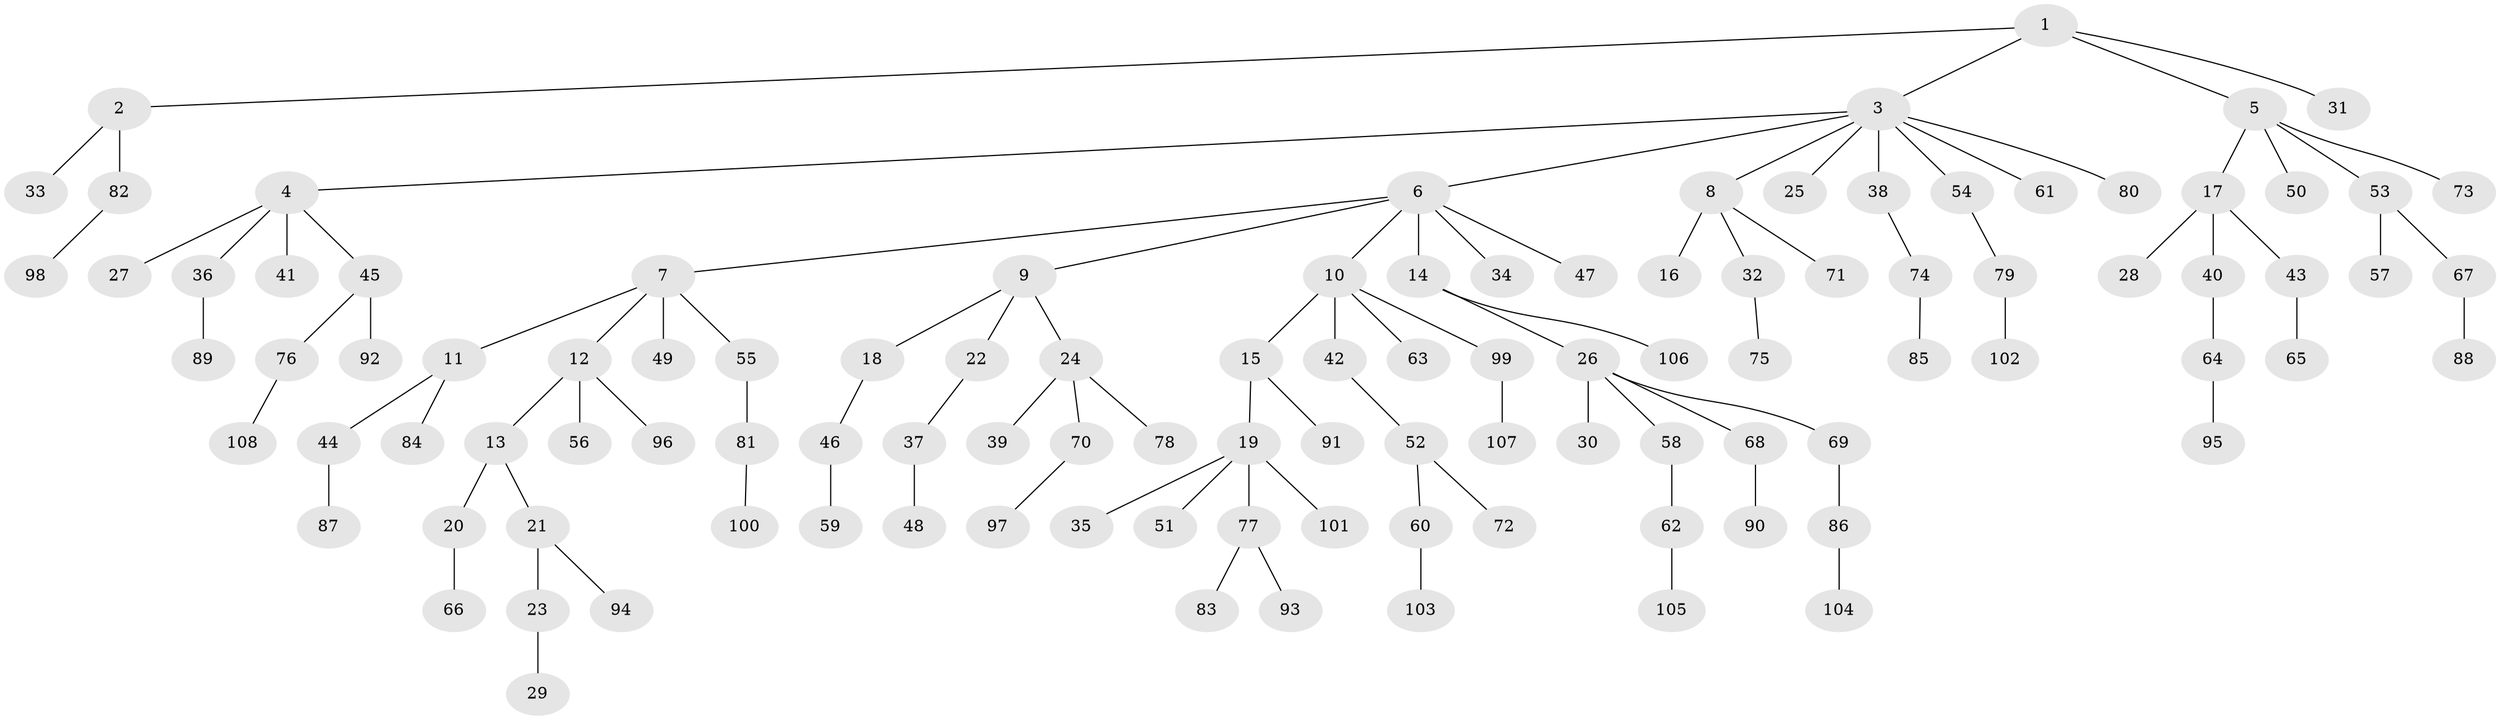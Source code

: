 // coarse degree distribution, {7: 0.0136986301369863, 2: 0.1780821917808219, 14: 0.0136986301369863, 4: 0.0684931506849315, 6: 0.0273972602739726, 3: 0.0684931506849315, 5: 0.0136986301369863, 1: 0.6164383561643836}
// Generated by graph-tools (version 1.1) at 2025/24/03/03/25 07:24:09]
// undirected, 108 vertices, 107 edges
graph export_dot {
graph [start="1"]
  node [color=gray90,style=filled];
  1;
  2;
  3;
  4;
  5;
  6;
  7;
  8;
  9;
  10;
  11;
  12;
  13;
  14;
  15;
  16;
  17;
  18;
  19;
  20;
  21;
  22;
  23;
  24;
  25;
  26;
  27;
  28;
  29;
  30;
  31;
  32;
  33;
  34;
  35;
  36;
  37;
  38;
  39;
  40;
  41;
  42;
  43;
  44;
  45;
  46;
  47;
  48;
  49;
  50;
  51;
  52;
  53;
  54;
  55;
  56;
  57;
  58;
  59;
  60;
  61;
  62;
  63;
  64;
  65;
  66;
  67;
  68;
  69;
  70;
  71;
  72;
  73;
  74;
  75;
  76;
  77;
  78;
  79;
  80;
  81;
  82;
  83;
  84;
  85;
  86;
  87;
  88;
  89;
  90;
  91;
  92;
  93;
  94;
  95;
  96;
  97;
  98;
  99;
  100;
  101;
  102;
  103;
  104;
  105;
  106;
  107;
  108;
  1 -- 2;
  1 -- 3;
  1 -- 5;
  1 -- 31;
  2 -- 33;
  2 -- 82;
  3 -- 4;
  3 -- 6;
  3 -- 8;
  3 -- 25;
  3 -- 38;
  3 -- 54;
  3 -- 61;
  3 -- 80;
  4 -- 27;
  4 -- 36;
  4 -- 41;
  4 -- 45;
  5 -- 17;
  5 -- 50;
  5 -- 53;
  5 -- 73;
  6 -- 7;
  6 -- 9;
  6 -- 10;
  6 -- 14;
  6 -- 34;
  6 -- 47;
  7 -- 11;
  7 -- 12;
  7 -- 49;
  7 -- 55;
  8 -- 16;
  8 -- 32;
  8 -- 71;
  9 -- 18;
  9 -- 22;
  9 -- 24;
  10 -- 15;
  10 -- 42;
  10 -- 63;
  10 -- 99;
  11 -- 44;
  11 -- 84;
  12 -- 13;
  12 -- 56;
  12 -- 96;
  13 -- 20;
  13 -- 21;
  14 -- 26;
  14 -- 106;
  15 -- 19;
  15 -- 91;
  17 -- 28;
  17 -- 40;
  17 -- 43;
  18 -- 46;
  19 -- 35;
  19 -- 51;
  19 -- 77;
  19 -- 101;
  20 -- 66;
  21 -- 23;
  21 -- 94;
  22 -- 37;
  23 -- 29;
  24 -- 39;
  24 -- 70;
  24 -- 78;
  26 -- 30;
  26 -- 58;
  26 -- 68;
  26 -- 69;
  32 -- 75;
  36 -- 89;
  37 -- 48;
  38 -- 74;
  40 -- 64;
  42 -- 52;
  43 -- 65;
  44 -- 87;
  45 -- 76;
  45 -- 92;
  46 -- 59;
  52 -- 60;
  52 -- 72;
  53 -- 57;
  53 -- 67;
  54 -- 79;
  55 -- 81;
  58 -- 62;
  60 -- 103;
  62 -- 105;
  64 -- 95;
  67 -- 88;
  68 -- 90;
  69 -- 86;
  70 -- 97;
  74 -- 85;
  76 -- 108;
  77 -- 83;
  77 -- 93;
  79 -- 102;
  81 -- 100;
  82 -- 98;
  86 -- 104;
  99 -- 107;
}
